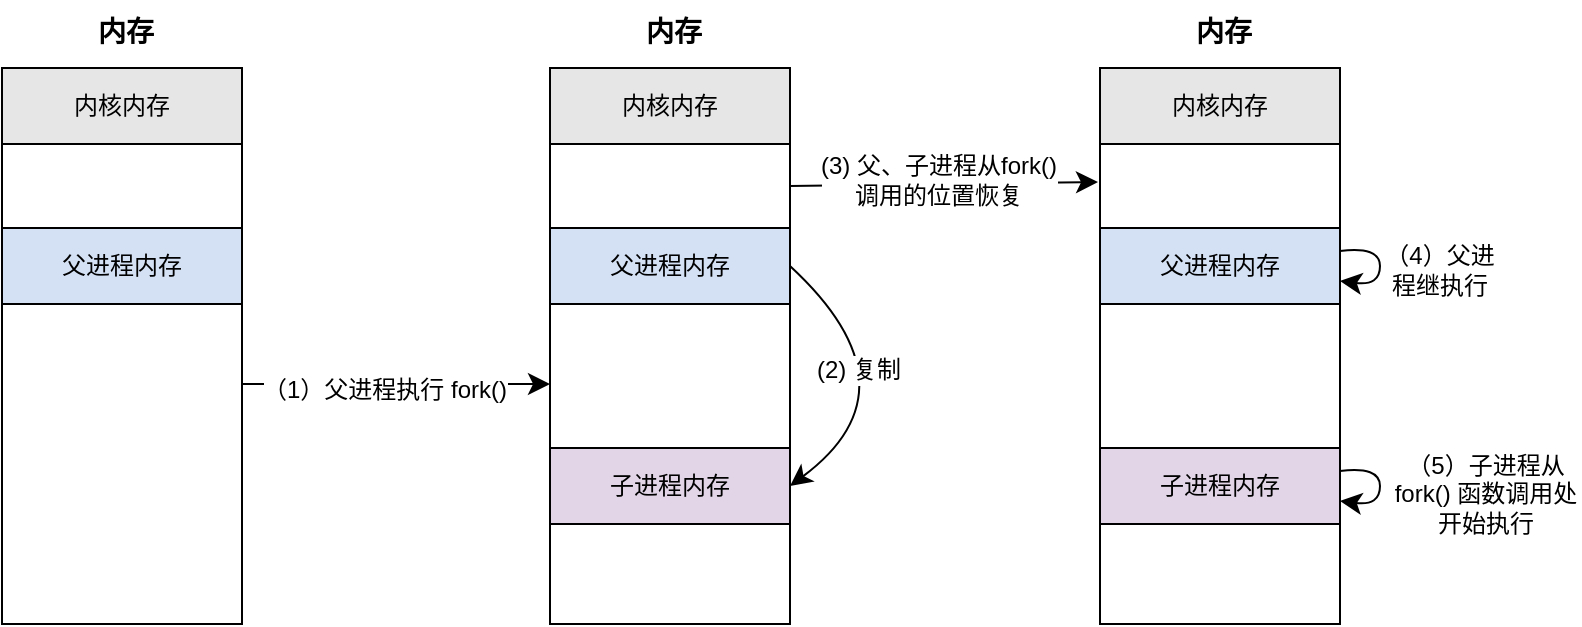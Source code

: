 <mxfile version="28.1.1">
  <diagram name="第 1 页" id="fpqOT7UR9rjVNyNZmZAq">
    <mxGraphModel dx="1826" dy="795" grid="0" gridSize="10" guides="1" tooltips="1" connect="1" arrows="1" fold="1" page="0" pageScale="1" pageWidth="827" pageHeight="1169" math="0" shadow="0">
      <root>
        <mxCell id="0" />
        <mxCell id="1" parent="0" />
        <mxCell id="-0b9yfG9RK5piMWwZnRU-2" value="内核内存" style="rounded=0;whiteSpace=wrap;html=1;fillColor=#E6E6E6;" vertex="1" parent="1">
          <mxGeometry x="-174" y="128" width="120" height="38" as="geometry" />
        </mxCell>
        <mxCell id="-0b9yfG9RK5piMWwZnRU-20" style="edgeStyle=none;curved=1;rounded=0;orthogonalLoop=1;jettySize=auto;html=1;entryX=0;entryY=0.5;entryDx=0;entryDy=0;fontSize=12;startSize=8;endSize=8;" edge="1" parent="1" source="-0b9yfG9RK5piMWwZnRU-5" target="-0b9yfG9RK5piMWwZnRU-12">
          <mxGeometry relative="1" as="geometry" />
        </mxCell>
        <mxCell id="-0b9yfG9RK5piMWwZnRU-21" value="（1）父进程执行 fork()" style="edgeLabel;html=1;align=center;verticalAlign=middle;resizable=0;points=[];fontSize=12;" vertex="1" connectable="0" parent="-0b9yfG9RK5piMWwZnRU-20">
          <mxGeometry x="-0.075" y="-3" relative="1" as="geometry">
            <mxPoint as="offset" />
          </mxGeometry>
        </mxCell>
        <mxCell id="-0b9yfG9RK5piMWwZnRU-5" value="" style="rounded=0;whiteSpace=wrap;html=1;" vertex="1" parent="1">
          <mxGeometry x="-174" y="166" width="120" height="240" as="geometry" />
        </mxCell>
        <mxCell id="-0b9yfG9RK5piMWwZnRU-7" value="父进程内存" style="rounded=0;whiteSpace=wrap;html=1;fillColor=#D4E1F5;" vertex="1" parent="1">
          <mxGeometry x="-174" y="208" width="120" height="38" as="geometry" />
        </mxCell>
        <mxCell id="-0b9yfG9RK5piMWwZnRU-10" value="&lt;font style=&quot;font-size: 14px;&quot;&gt;&lt;b&gt;内存&lt;/b&gt;&lt;/font&gt;" style="text;strokeColor=none;fillColor=none;html=1;align=center;verticalAlign=middle;whiteSpace=wrap;rounded=0;fontSize=16;" vertex="1" parent="1">
          <mxGeometry x="-142" y="94" width="60" height="30" as="geometry" />
        </mxCell>
        <mxCell id="-0b9yfG9RK5piMWwZnRU-11" value="内核内存" style="rounded=0;whiteSpace=wrap;html=1;fillColor=#E6E6E6;" vertex="1" parent="1">
          <mxGeometry x="100" y="128" width="120" height="38" as="geometry" />
        </mxCell>
        <mxCell id="-0b9yfG9RK5piMWwZnRU-27" style="edgeStyle=none;curved=1;rounded=0;orthogonalLoop=1;jettySize=auto;html=1;fontSize=12;startSize=8;endSize=8;" edge="1" parent="1">
          <mxGeometry relative="1" as="geometry">
            <mxPoint x="220" y="187" as="sourcePoint" />
            <mxPoint x="374" y="185" as="targetPoint" />
          </mxGeometry>
        </mxCell>
        <mxCell id="-0b9yfG9RK5piMWwZnRU-28" value="(3) 父、子进程从fork() &lt;br&gt;调用的位置恢复" style="edgeLabel;html=1;align=center;verticalAlign=middle;resizable=0;points=[];fontSize=12;" vertex="1" connectable="0" parent="-0b9yfG9RK5piMWwZnRU-27">
          <mxGeometry x="-0.17" y="2" relative="1" as="geometry">
            <mxPoint x="10" as="offset" />
          </mxGeometry>
        </mxCell>
        <mxCell id="-0b9yfG9RK5piMWwZnRU-12" value="" style="rounded=0;whiteSpace=wrap;html=1;" vertex="1" parent="1">
          <mxGeometry x="100" y="166" width="120" height="240" as="geometry" />
        </mxCell>
        <mxCell id="-0b9yfG9RK5piMWwZnRU-18" style="edgeStyle=none;curved=1;rounded=0;orthogonalLoop=1;jettySize=auto;html=1;entryX=1;entryY=0.5;entryDx=0;entryDy=0;fontSize=12;startSize=8;endSize=8;exitX=1;exitY=0.5;exitDx=0;exitDy=0;" edge="1" parent="1" source="-0b9yfG9RK5piMWwZnRU-13" target="-0b9yfG9RK5piMWwZnRU-17">
          <mxGeometry relative="1" as="geometry">
            <Array as="points">
              <mxPoint x="286" y="288" />
            </Array>
          </mxGeometry>
        </mxCell>
        <mxCell id="-0b9yfG9RK5piMWwZnRU-19" value="(2) 复制" style="edgeLabel;html=1;align=center;verticalAlign=middle;resizable=0;points=[];fontSize=12;" vertex="1" connectable="0" parent="-0b9yfG9RK5piMWwZnRU-18">
          <mxGeometry x="-0.3" y="-15" relative="1" as="geometry">
            <mxPoint as="offset" />
          </mxGeometry>
        </mxCell>
        <mxCell id="-0b9yfG9RK5piMWwZnRU-13" value="父进程内存" style="rounded=0;whiteSpace=wrap;html=1;fillColor=#D4E1F5;" vertex="1" parent="1">
          <mxGeometry x="100" y="208" width="120" height="38" as="geometry" />
        </mxCell>
        <mxCell id="-0b9yfG9RK5piMWwZnRU-14" value="&lt;font style=&quot;font-size: 14px;&quot;&gt;&lt;b&gt;内存&lt;/b&gt;&lt;/font&gt;" style="text;strokeColor=none;fillColor=none;html=1;align=center;verticalAlign=middle;whiteSpace=wrap;rounded=0;fontSize=16;" vertex="1" parent="1">
          <mxGeometry x="132" y="94" width="60" height="30" as="geometry" />
        </mxCell>
        <mxCell id="-0b9yfG9RK5piMWwZnRU-17" value="子进程内存" style="rounded=0;whiteSpace=wrap;html=1;fillColor=#E1D5E7;" vertex="1" parent="1">
          <mxGeometry x="100" y="318" width="120" height="38" as="geometry" />
        </mxCell>
        <mxCell id="-0b9yfG9RK5piMWwZnRU-22" value="内核内存" style="rounded=0;whiteSpace=wrap;html=1;fillColor=#E6E6E6;" vertex="1" parent="1">
          <mxGeometry x="375" y="128" width="120" height="38" as="geometry" />
        </mxCell>
        <mxCell id="-0b9yfG9RK5piMWwZnRU-23" value="" style="rounded=0;whiteSpace=wrap;html=1;" vertex="1" parent="1">
          <mxGeometry x="375" y="166" width="120" height="240" as="geometry" />
        </mxCell>
        <mxCell id="-0b9yfG9RK5piMWwZnRU-24" value="父进程内存" style="rounded=0;whiteSpace=wrap;html=1;fillColor=#D4E1F5;" vertex="1" parent="1">
          <mxGeometry x="375" y="208" width="120" height="38" as="geometry" />
        </mxCell>
        <mxCell id="-0b9yfG9RK5piMWwZnRU-25" value="&lt;font style=&quot;font-size: 14px;&quot;&gt;&lt;b&gt;内存&lt;/b&gt;&lt;/font&gt;" style="text;strokeColor=none;fillColor=none;html=1;align=center;verticalAlign=middle;whiteSpace=wrap;rounded=0;fontSize=16;" vertex="1" parent="1">
          <mxGeometry x="407" y="94" width="60" height="30" as="geometry" />
        </mxCell>
        <mxCell id="-0b9yfG9RK5piMWwZnRU-26" value="子进程内存" style="rounded=0;whiteSpace=wrap;html=1;fillColor=#E1D5E7;" vertex="1" parent="1">
          <mxGeometry x="375" y="318" width="120" height="38" as="geometry" />
        </mxCell>
        <mxCell id="-0b9yfG9RK5piMWwZnRU-29" style="edgeStyle=none;curved=1;rounded=0;orthogonalLoop=1;jettySize=auto;html=1;fontSize=12;startSize=8;endSize=8;elbow=horizontal;" edge="1" parent="1" source="-0b9yfG9RK5piMWwZnRU-24" target="-0b9yfG9RK5piMWwZnRU-24">
          <mxGeometry relative="1" as="geometry" />
        </mxCell>
        <mxCell id="-0b9yfG9RK5piMWwZnRU-30" value="（4）父进程继执行" style="text;strokeColor=none;fillColor=none;html=1;align=center;verticalAlign=middle;whiteSpace=wrap;rounded=0;fontSize=12;" vertex="1" parent="1">
          <mxGeometry x="515" y="214" width="60" height="30" as="geometry" />
        </mxCell>
        <mxCell id="-0b9yfG9RK5piMWwZnRU-32" style="edgeStyle=none;curved=1;rounded=0;orthogonalLoop=1;jettySize=auto;html=1;fontSize=12;startSize=8;endSize=8;" edge="1" parent="1" source="-0b9yfG9RK5piMWwZnRU-26" target="-0b9yfG9RK5piMWwZnRU-26">
          <mxGeometry relative="1" as="geometry" />
        </mxCell>
        <mxCell id="-0b9yfG9RK5piMWwZnRU-33" value="（5）子进程从 fork() 函数调用处开始执行" style="text;strokeColor=none;fillColor=none;html=1;align=center;verticalAlign=middle;whiteSpace=wrap;rounded=0;fontSize=12;" vertex="1" parent="1">
          <mxGeometry x="521" y="326" width="94" height="30" as="geometry" />
        </mxCell>
      </root>
    </mxGraphModel>
  </diagram>
</mxfile>
